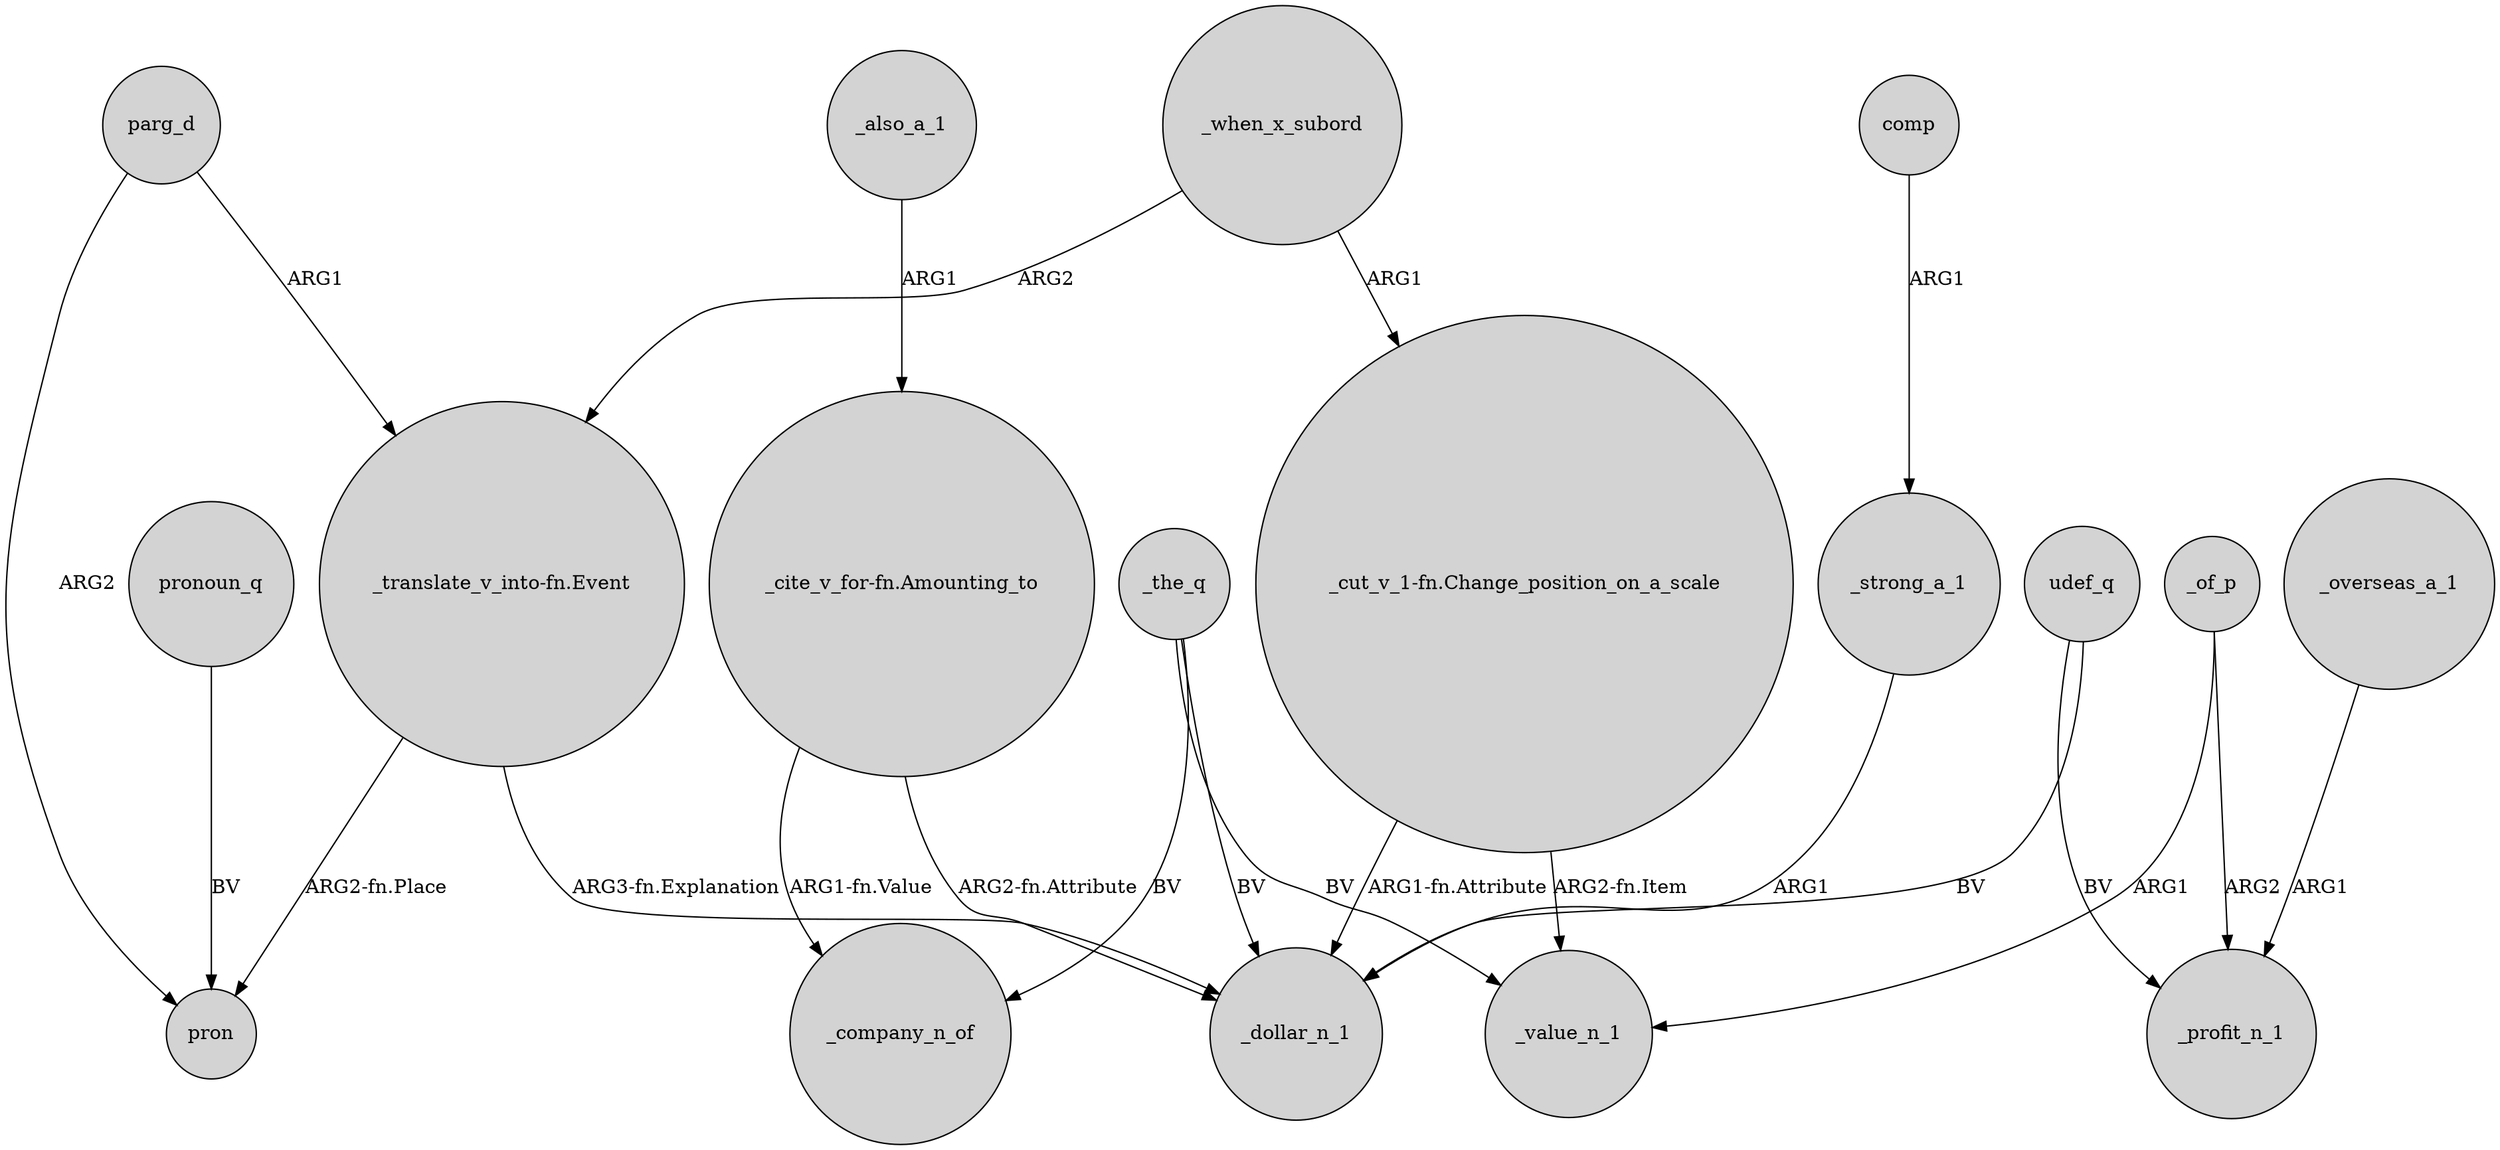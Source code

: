 digraph {
	node [shape=circle style=filled]
	"_cite_v_for-fn.Amounting_to" -> _company_n_of [label="ARG1-fn.Value"]
	"_translate_v_into-fn.Event" -> _dollar_n_1 [label="ARG3-fn.Explanation"]
	"_cut_v_1-fn.Change_position_on_a_scale" -> _value_n_1 [label="ARG2-fn.Item"]
	parg_d -> pron [label=ARG2]
	"_cut_v_1-fn.Change_position_on_a_scale" -> _dollar_n_1 [label="ARG1-fn.Attribute"]
	udef_q -> _profit_n_1 [label=BV]
	_the_q -> _dollar_n_1 [label=BV]
	"_cite_v_for-fn.Amounting_to" -> _dollar_n_1 [label="ARG2-fn.Attribute"]
	parg_d -> "_translate_v_into-fn.Event" [label=ARG1]
	_when_x_subord -> "_cut_v_1-fn.Change_position_on_a_scale" [label=ARG1]
	comp -> _strong_a_1 [label=ARG1]
	pronoun_q -> pron [label=BV]
	_also_a_1 -> "_cite_v_for-fn.Amounting_to" [label=ARG1]
	udef_q -> _dollar_n_1 [label=BV]
	_the_q -> _value_n_1 [label=BV]
	_of_p -> _value_n_1 [label=ARG1]
	_when_x_subord -> "_translate_v_into-fn.Event" [label=ARG2]
	_strong_a_1 -> _dollar_n_1 [label=ARG1]
	_of_p -> _profit_n_1 [label=ARG2]
	_overseas_a_1 -> _profit_n_1 [label=ARG1]
	_the_q -> _company_n_of [label=BV]
	"_translate_v_into-fn.Event" -> pron [label="ARG2-fn.Place"]
}
